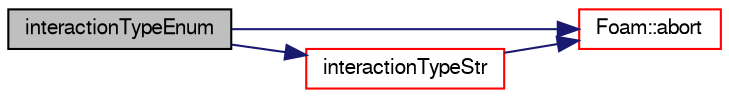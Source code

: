 digraph "interactionTypeEnum"
{
  bgcolor="transparent";
  edge [fontname="FreeSans",fontsize="10",labelfontname="FreeSans",labelfontsize="10"];
  node [fontname="FreeSans",fontsize="10",shape=record];
  rankdir="LR";
  Node497 [label="interactionTypeEnum",height=0.2,width=0.4,color="black", fillcolor="grey75", style="filled", fontcolor="black"];
  Node497 -> Node498 [color="midnightblue",fontsize="10",style="solid",fontname="FreeSans"];
  Node498 [label="Foam::abort",height=0.2,width=0.4,color="red",URL="$a21124.html#a447107a607d03e417307c203fa5fb44b"];
  Node497 -> Node541 [color="midnightblue",fontsize="10",style="solid",fontname="FreeSans"];
  Node541 [label="interactionTypeStr",height=0.2,width=0.4,color="red",URL="$a24374.html#af77ca38be06eaa8704c37e31d58c5097"];
  Node541 -> Node498 [color="midnightblue",fontsize="10",style="solid",fontname="FreeSans"];
}
